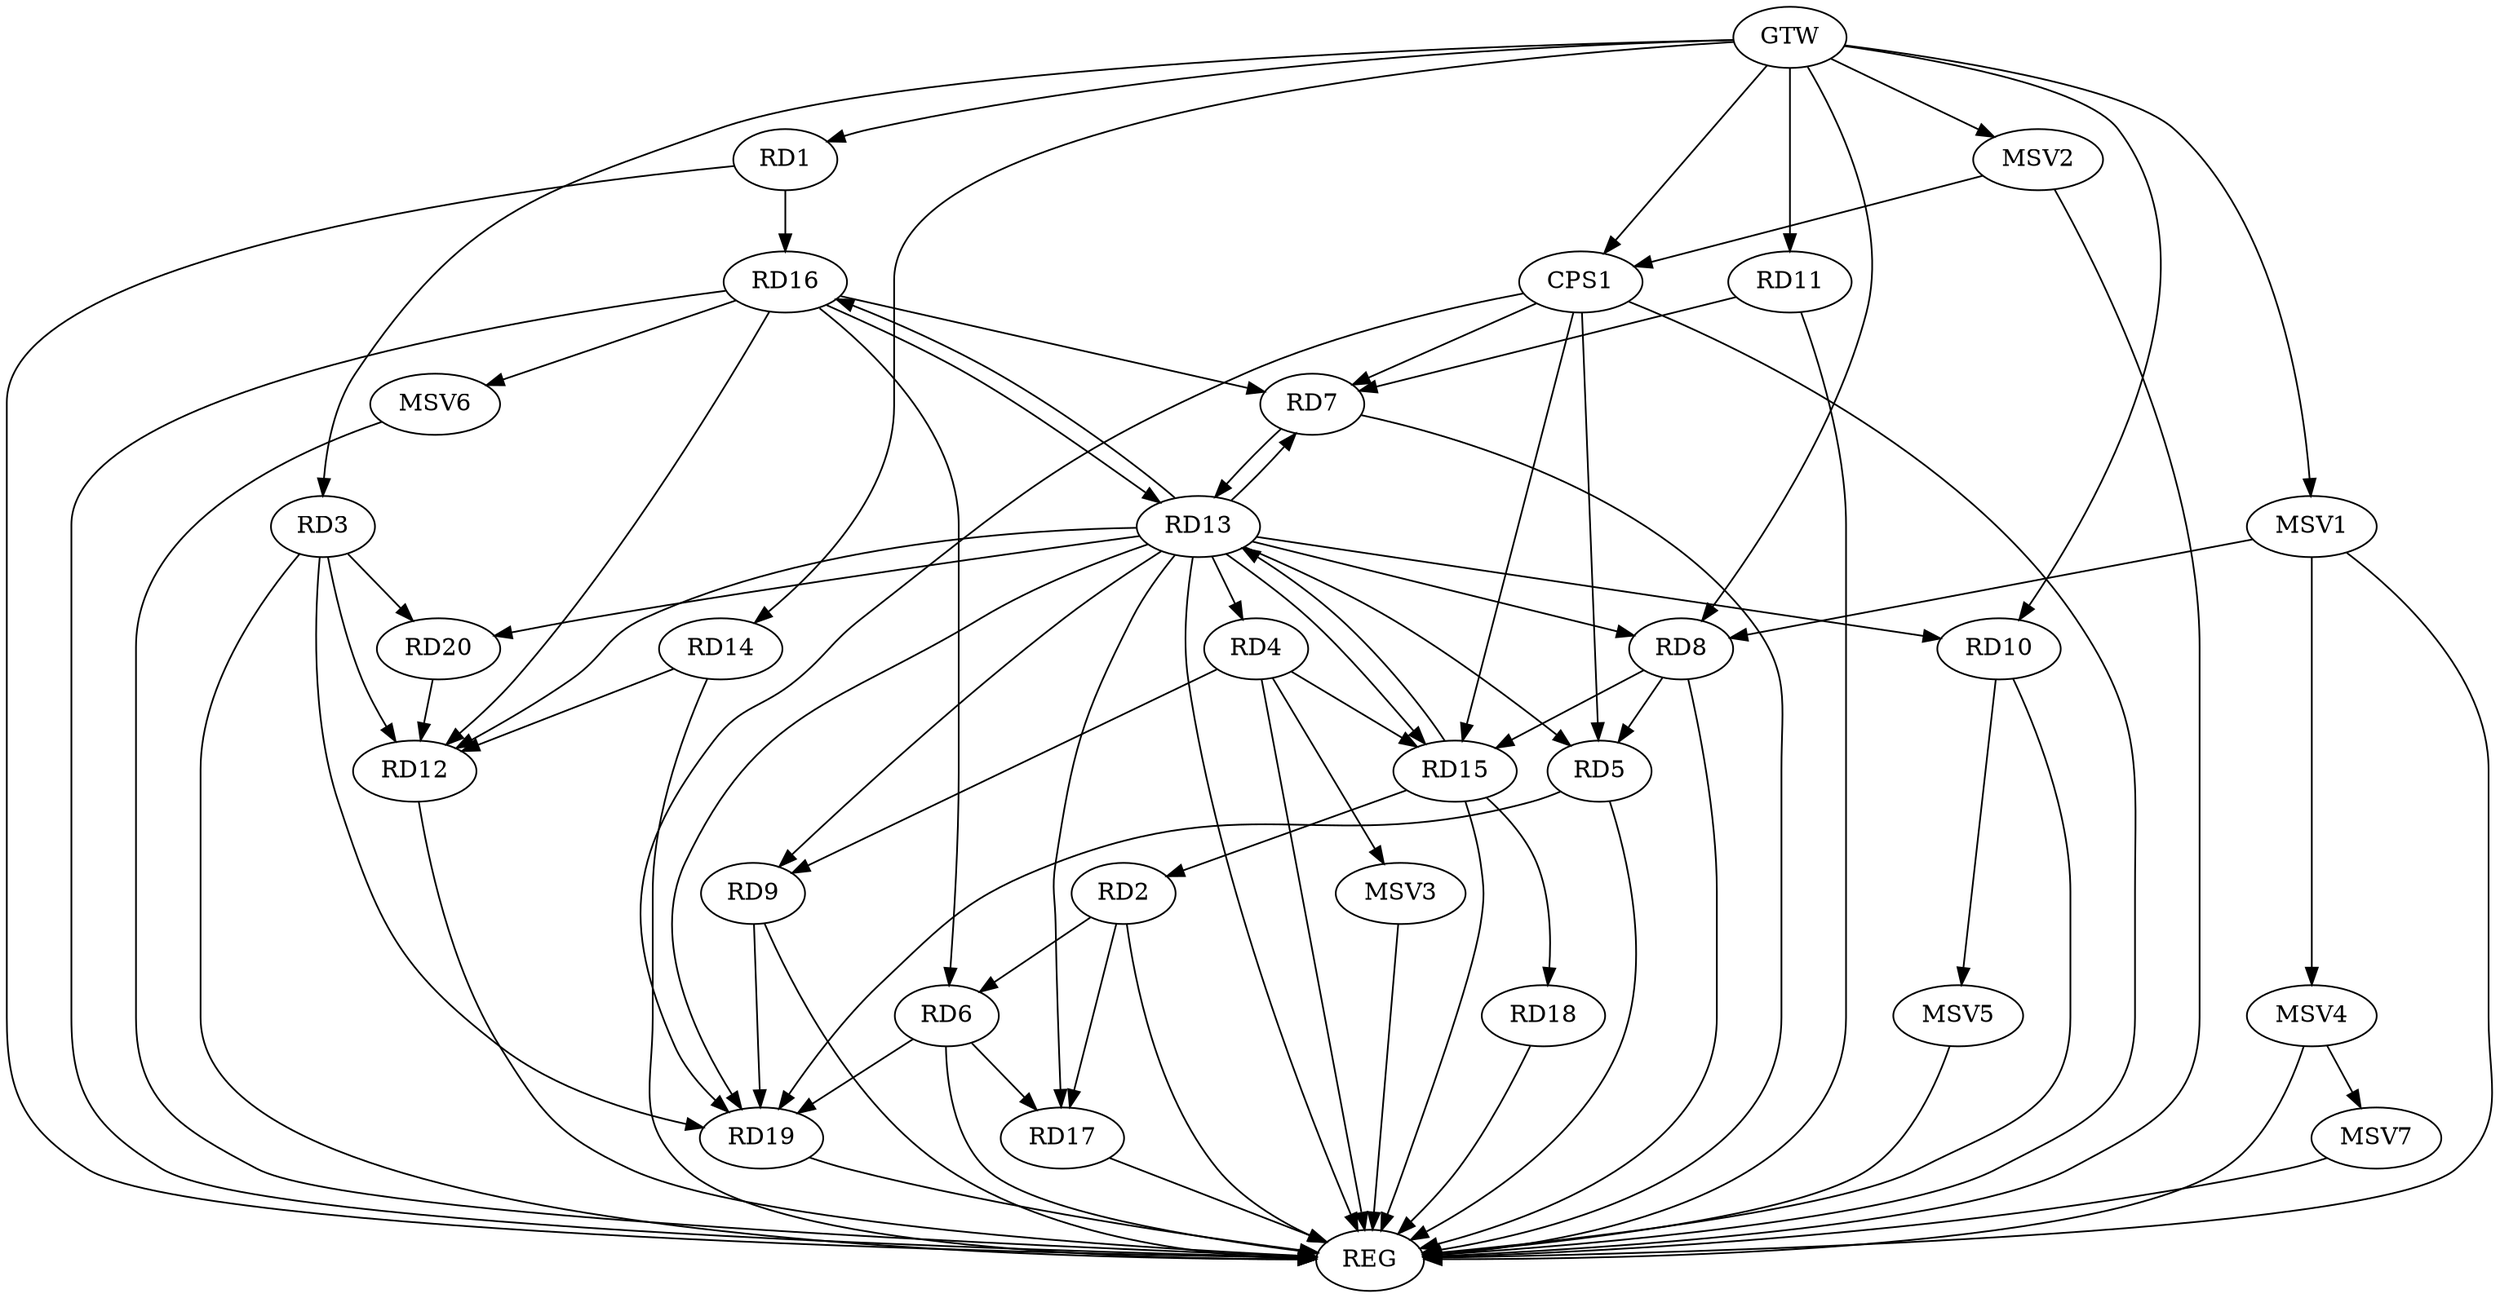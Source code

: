 strict digraph G {
  RD1 [ label="RD1" ];
  RD2 [ label="RD2" ];
  RD3 [ label="RD3" ];
  RD4 [ label="RD4" ];
  RD5 [ label="RD5" ];
  RD6 [ label="RD6" ];
  RD7 [ label="RD7" ];
  RD8 [ label="RD8" ];
  RD9 [ label="RD9" ];
  RD10 [ label="RD10" ];
  RD11 [ label="RD11" ];
  RD12 [ label="RD12" ];
  RD13 [ label="RD13" ];
  RD14 [ label="RD14" ];
  RD15 [ label="RD15" ];
  RD16 [ label="RD16" ];
  RD17 [ label="RD17" ];
  RD18 [ label="RD18" ];
  RD19 [ label="RD19" ];
  RD20 [ label="RD20" ];
  CPS1 [ label="CPS1" ];
  GTW [ label="GTW" ];
  REG [ label="REG" ];
  MSV1 [ label="MSV1" ];
  MSV2 [ label="MSV2" ];
  MSV3 [ label="MSV3" ];
  MSV4 [ label="MSV4" ];
  MSV5 [ label="MSV5" ];
  MSV6 [ label="MSV6" ];
  MSV7 [ label="MSV7" ];
  RD1 -> RD16;
  RD2 -> RD6;
  RD15 -> RD2;
  RD2 -> RD17;
  RD3 -> RD12;
  RD3 -> RD19;
  RD3 -> RD20;
  RD4 -> RD9;
  RD4 -> RD15;
  RD8 -> RD5;
  RD5 -> RD19;
  RD16 -> RD6;
  RD6 -> RD17;
  RD6 -> RD19;
  RD11 -> RD7;
  RD7 -> RD13;
  RD13 -> RD7;
  RD16 -> RD7;
  RD8 -> RD15;
  RD9 -> RD19;
  RD13 -> RD12;
  RD14 -> RD12;
  RD16 -> RD12;
  RD20 -> RD12;
  RD15 -> RD13;
  RD13 -> RD16;
  RD16 -> RD13;
  RD13 -> RD17;
  RD15 -> RD18;
  CPS1 -> RD19;
  CPS1 -> RD7;
  CPS1 -> RD15;
  CPS1 -> RD5;
  GTW -> RD1;
  GTW -> RD3;
  GTW -> RD8;
  GTW -> RD10;
  GTW -> RD11;
  GTW -> RD14;
  GTW -> CPS1;
  RD1 -> REG;
  RD2 -> REG;
  RD3 -> REG;
  RD4 -> REG;
  RD5 -> REG;
  RD6 -> REG;
  RD7 -> REG;
  RD8 -> REG;
  RD9 -> REG;
  RD10 -> REG;
  RD11 -> REG;
  RD12 -> REG;
  RD13 -> REG;
  RD14 -> REG;
  RD15 -> REG;
  RD16 -> REG;
  RD17 -> REG;
  RD18 -> REG;
  RD19 -> REG;
  CPS1 -> REG;
  RD13 -> RD8;
  RD13 -> RD19;
  RD13 -> RD4;
  RD13 -> RD5;
  RD13 -> RD9;
  RD13 -> RD10;
  RD13 -> RD20;
  RD13 -> RD15;
  MSV1 -> RD8;
  GTW -> MSV1;
  MSV1 -> REG;
  MSV2 -> CPS1;
  GTW -> MSV2;
  MSV2 -> REG;
  RD4 -> MSV3;
  MSV3 -> REG;
  MSV1 -> MSV4;
  MSV4 -> REG;
  RD10 -> MSV5;
  MSV5 -> REG;
  RD16 -> MSV6;
  MSV6 -> REG;
  MSV4 -> MSV7;
  MSV7 -> REG;
}
